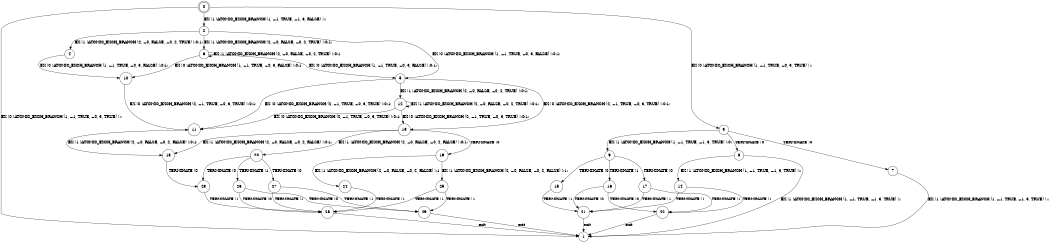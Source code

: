 digraph BCG {
size = "7, 10.5";
center = TRUE;
node [shape = circle];
0 [peripheries = 2];
0 -> 1 [label = "EX !0 !ATOMIC_EXCH_BRANCH (1, +1, TRUE, +0, 3, TRUE) !::"];
0 -> 2 [label = "EX !1 !ATOMIC_EXCH_BRANCH (1, +1, TRUE, +1, 3, FALSE) !::"];
0 -> 3 [label = "EX !0 !ATOMIC_EXCH_BRANCH (1, +1, TRUE, +0, 3, TRUE) !::"];
2 -> 4 [label = "EX !1 !ATOMIC_EXCH_BRANCH (2, +0, FALSE, +0, 2, TRUE) !:0:1:"];
2 -> 5 [label = "EX !0 !ATOMIC_EXCH_BRANCH (1, +1, TRUE, +0, 3, FALSE) !:0:1:"];
2 -> 6 [label = "EX !1 !ATOMIC_EXCH_BRANCH (2, +0, FALSE, +0, 2, TRUE) !:0:1:"];
3 -> 7 [label = "TERMINATE !0"];
3 -> 8 [label = "TERMINATE !0"];
3 -> 9 [label = "EX !1 !ATOMIC_EXCH_BRANCH (1, +1, TRUE, +1, 3, TRUE) !:0:"];
4 -> 10 [label = "EX !0 !ATOMIC_EXCH_BRANCH (1, +1, TRUE, +0, 3, FALSE) !:0:1:"];
5 -> 11 [label = "EX !0 !ATOMIC_EXCH_BRANCH (2, +1, TRUE, +0, 3, TRUE) !:0:1:"];
5 -> 12 [label = "EX !1 !ATOMIC_EXCH_BRANCH (2, +0, FALSE, +0, 2, TRUE) !:0:1:"];
5 -> 13 [label = "EX !0 !ATOMIC_EXCH_BRANCH (2, +1, TRUE, +0, 3, TRUE) !:0:1:"];
6 -> 10 [label = "EX !0 !ATOMIC_EXCH_BRANCH (1, +1, TRUE, +0, 3, FALSE) !:0:1:"];
6 -> 5 [label = "EX !0 !ATOMIC_EXCH_BRANCH (1, +1, TRUE, +0, 3, FALSE) !:0:1:"];
6 -> 6 [label = "EX !1 !ATOMIC_EXCH_BRANCH (2, +0, FALSE, +0, 2, TRUE) !:0:1:"];
7 -> 1 [label = "EX !1 !ATOMIC_EXCH_BRANCH (1, +1, TRUE, +1, 3, TRUE) !::"];
8 -> 1 [label = "EX !1 !ATOMIC_EXCH_BRANCH (1, +1, TRUE, +1, 3, TRUE) !::"];
8 -> 14 [label = "EX !1 !ATOMIC_EXCH_BRANCH (1, +1, TRUE, +1, 3, TRUE) !::"];
9 -> 15 [label = "TERMINATE !0"];
9 -> 16 [label = "TERMINATE !1"];
9 -> 17 [label = "TERMINATE !0"];
10 -> 11 [label = "EX !0 !ATOMIC_EXCH_BRANCH (2, +1, TRUE, +0, 3, TRUE) !:0:1:"];
11 -> 18 [label = "EX !1 !ATOMIC_EXCH_BRANCH (2, +0, FALSE, +0, 2, FALSE) !:0:1:"];
12 -> 11 [label = "EX !0 !ATOMIC_EXCH_BRANCH (2, +1, TRUE, +0, 3, TRUE) !:0:1:"];
12 -> 12 [label = "EX !1 !ATOMIC_EXCH_BRANCH (2, +0, FALSE, +0, 2, TRUE) !:0:1:"];
12 -> 13 [label = "EX !0 !ATOMIC_EXCH_BRANCH (2, +1, TRUE, +0, 3, TRUE) !:0:1:"];
13 -> 18 [label = "EX !1 !ATOMIC_EXCH_BRANCH (2, +0, FALSE, +0, 2, FALSE) !:0:1:"];
13 -> 19 [label = "TERMINATE !0"];
13 -> 20 [label = "EX !1 !ATOMIC_EXCH_BRANCH (2, +0, FALSE, +0, 2, FALSE) !:0:1:"];
14 -> 21 [label = "TERMINATE !1"];
14 -> 22 [label = "TERMINATE !1"];
15 -> 21 [label = "TERMINATE !1"];
16 -> 21 [label = "TERMINATE !0"];
16 -> 22 [label = "TERMINATE !0"];
17 -> 21 [label = "TERMINATE !1"];
17 -> 22 [label = "TERMINATE !1"];
18 -> 23 [label = "TERMINATE !0"];
19 -> 24 [label = "EX !1 !ATOMIC_EXCH_BRANCH (2, +0, FALSE, +0, 2, FALSE) !:1:"];
19 -> 25 [label = "EX !1 !ATOMIC_EXCH_BRANCH (2, +0, FALSE, +0, 2, FALSE) !:1:"];
20 -> 23 [label = "TERMINATE !0"];
20 -> 26 [label = "TERMINATE !1"];
20 -> 27 [label = "TERMINATE !0"];
21 -> 1 [label = "exit"];
22 -> 1 [label = "exit"];
23 -> 28 [label = "TERMINATE !1"];
24 -> 28 [label = "TERMINATE !1"];
25 -> 28 [label = "TERMINATE !1"];
25 -> 29 [label = "TERMINATE !1"];
26 -> 28 [label = "TERMINATE !0"];
26 -> 29 [label = "TERMINATE !0"];
27 -> 28 [label = "TERMINATE !1"];
27 -> 29 [label = "TERMINATE !1"];
28 -> 1 [label = "exit"];
29 -> 1 [label = "exit"];
}
